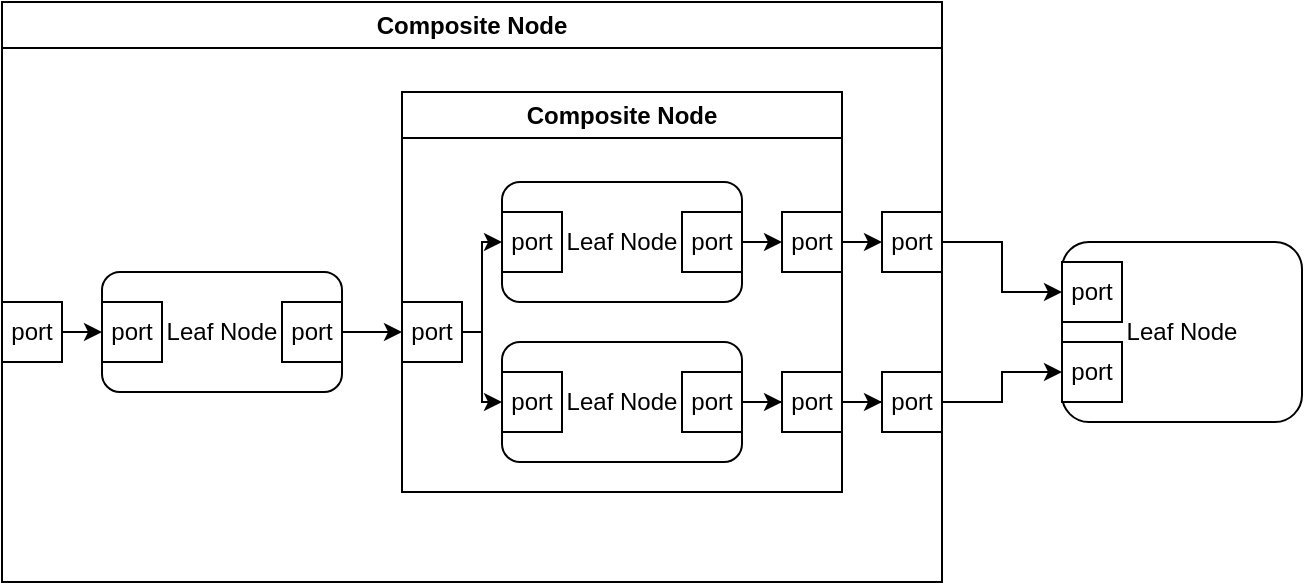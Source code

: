<mxfile version="21.1.2" type="device">
  <diagram name="Page-1" id="DrV8s9u_9aUborw5UL5w">
    <mxGraphModel dx="942" dy="678" grid="1" gridSize="10" guides="1" tooltips="1" connect="1" arrows="1" fold="1" page="1" pageScale="1" pageWidth="850" pageHeight="1100" math="0" shadow="0">
      <root>
        <mxCell id="0" />
        <mxCell id="1" parent="0" />
        <mxCell id="tA-SKmqgJOb-W1CzfeRk-6" value="Composite Node" style="swimlane;whiteSpace=wrap;html=1;startSize=23;" vertex="1" parent="1">
          <mxGeometry x="240" y="190" width="470" height="290" as="geometry" />
        </mxCell>
        <mxCell id="tA-SKmqgJOb-W1CzfeRk-46" style="edgeStyle=orthogonalEdgeStyle;rounded=0;orthogonalLoop=1;jettySize=auto;html=1;exitX=1;exitY=0.5;exitDx=0;exitDy=0;entryX=0;entryY=0.5;entryDx=0;entryDy=0;" edge="1" parent="tA-SKmqgJOb-W1CzfeRk-6" source="tA-SKmqgJOb-W1CzfeRk-12" target="tA-SKmqgJOb-W1CzfeRk-13">
          <mxGeometry relative="1" as="geometry" />
        </mxCell>
        <mxCell id="tA-SKmqgJOb-W1CzfeRk-12" value="port" style="whiteSpace=wrap;html=1;aspect=fixed;" vertex="1" parent="tA-SKmqgJOb-W1CzfeRk-6">
          <mxGeometry y="150" width="30" height="30" as="geometry" />
        </mxCell>
        <mxCell id="tA-SKmqgJOb-W1CzfeRk-16" value="Composite Node" style="swimlane;whiteSpace=wrap;html=1;" vertex="1" parent="tA-SKmqgJOb-W1CzfeRk-6">
          <mxGeometry x="200" y="45" width="220" height="200" as="geometry" />
        </mxCell>
        <mxCell id="tA-SKmqgJOb-W1CzfeRk-17" value="" style="group" vertex="1" connectable="0" parent="tA-SKmqgJOb-W1CzfeRk-16">
          <mxGeometry x="50" y="45" width="120" height="60" as="geometry" />
        </mxCell>
        <mxCell id="tA-SKmqgJOb-W1CzfeRk-18" value="Leaf Node" style="rounded=1;whiteSpace=wrap;html=1;" vertex="1" parent="tA-SKmqgJOb-W1CzfeRk-17">
          <mxGeometry width="120" height="60" as="geometry" />
        </mxCell>
        <mxCell id="tA-SKmqgJOb-W1CzfeRk-19" value="port" style="whiteSpace=wrap;html=1;aspect=fixed;" vertex="1" parent="tA-SKmqgJOb-W1CzfeRk-17">
          <mxGeometry y="15" width="30" height="30" as="geometry" />
        </mxCell>
        <mxCell id="tA-SKmqgJOb-W1CzfeRk-20" value="port" style="whiteSpace=wrap;html=1;aspect=fixed;" vertex="1" parent="tA-SKmqgJOb-W1CzfeRk-17">
          <mxGeometry x="90" y="15" width="30" height="30" as="geometry" />
        </mxCell>
        <mxCell id="tA-SKmqgJOb-W1CzfeRk-21" value="" style="group" vertex="1" connectable="0" parent="tA-SKmqgJOb-W1CzfeRk-16">
          <mxGeometry x="50" y="125" width="120" height="60" as="geometry" />
        </mxCell>
        <mxCell id="tA-SKmqgJOb-W1CzfeRk-22" value="Leaf Node" style="rounded=1;whiteSpace=wrap;html=1;" vertex="1" parent="tA-SKmqgJOb-W1CzfeRk-21">
          <mxGeometry width="120" height="60" as="geometry" />
        </mxCell>
        <mxCell id="tA-SKmqgJOb-W1CzfeRk-23" value="port" style="whiteSpace=wrap;html=1;aspect=fixed;" vertex="1" parent="tA-SKmqgJOb-W1CzfeRk-21">
          <mxGeometry y="15" width="30" height="30" as="geometry" />
        </mxCell>
        <mxCell id="tA-SKmqgJOb-W1CzfeRk-24" value="port" style="whiteSpace=wrap;html=1;aspect=fixed;" vertex="1" parent="tA-SKmqgJOb-W1CzfeRk-21">
          <mxGeometry x="90" y="15" width="30" height="30" as="geometry" />
        </mxCell>
        <mxCell id="tA-SKmqgJOb-W1CzfeRk-42" value="" style="edgeStyle=orthogonalEdgeStyle;rounded=0;orthogonalLoop=1;jettySize=auto;html=1;entryX=0;entryY=0.5;entryDx=0;entryDy=0;" edge="1" parent="tA-SKmqgJOb-W1CzfeRk-16" source="tA-SKmqgJOb-W1CzfeRk-26" target="tA-SKmqgJOb-W1CzfeRk-19">
          <mxGeometry relative="1" as="geometry">
            <Array as="points">
              <mxPoint x="40" y="120" />
              <mxPoint x="40" y="75" />
            </Array>
          </mxGeometry>
        </mxCell>
        <mxCell id="tA-SKmqgJOb-W1CzfeRk-43" style="edgeStyle=orthogonalEdgeStyle;rounded=0;orthogonalLoop=1;jettySize=auto;html=1;exitX=1;exitY=0.5;exitDx=0;exitDy=0;entryX=0;entryY=0.5;entryDx=0;entryDy=0;" edge="1" parent="tA-SKmqgJOb-W1CzfeRk-16" source="tA-SKmqgJOb-W1CzfeRk-26" target="tA-SKmqgJOb-W1CzfeRk-23">
          <mxGeometry relative="1" as="geometry">
            <Array as="points">
              <mxPoint x="40" y="120" />
              <mxPoint x="40" y="155" />
            </Array>
          </mxGeometry>
        </mxCell>
        <mxCell id="tA-SKmqgJOb-W1CzfeRk-26" value="port" style="whiteSpace=wrap;html=1;aspect=fixed;" vertex="1" parent="tA-SKmqgJOb-W1CzfeRk-16">
          <mxGeometry y="105" width="30" height="30" as="geometry" />
        </mxCell>
        <mxCell id="tA-SKmqgJOb-W1CzfeRk-27" value="port" style="whiteSpace=wrap;html=1;aspect=fixed;" vertex="1" parent="tA-SKmqgJOb-W1CzfeRk-16">
          <mxGeometry x="190" y="60" width="30" height="30" as="geometry" />
        </mxCell>
        <mxCell id="tA-SKmqgJOb-W1CzfeRk-28" value="port" style="whiteSpace=wrap;html=1;aspect=fixed;" vertex="1" parent="tA-SKmqgJOb-W1CzfeRk-16">
          <mxGeometry x="190" y="140" width="30" height="30" as="geometry" />
        </mxCell>
        <mxCell id="tA-SKmqgJOb-W1CzfeRk-41" value="" style="edgeStyle=orthogonalEdgeStyle;rounded=0;orthogonalLoop=1;jettySize=auto;html=1;entryX=0;entryY=0.5;entryDx=0;entryDy=0;" edge="1" parent="tA-SKmqgJOb-W1CzfeRk-16" source="tA-SKmqgJOb-W1CzfeRk-24" target="tA-SKmqgJOb-W1CzfeRk-28">
          <mxGeometry relative="1" as="geometry" />
        </mxCell>
        <mxCell id="tA-SKmqgJOb-W1CzfeRk-29" value="port" style="whiteSpace=wrap;html=1;aspect=fixed;" vertex="1" parent="tA-SKmqgJOb-W1CzfeRk-6">
          <mxGeometry x="440" y="105" width="30" height="30" as="geometry" />
        </mxCell>
        <mxCell id="tA-SKmqgJOb-W1CzfeRk-30" value="port" style="whiteSpace=wrap;html=1;aspect=fixed;" vertex="1" parent="tA-SKmqgJOb-W1CzfeRk-6">
          <mxGeometry x="440" y="185" width="30" height="30" as="geometry" />
        </mxCell>
        <mxCell id="tA-SKmqgJOb-W1CzfeRk-37" style="edgeStyle=orthogonalEdgeStyle;rounded=0;orthogonalLoop=1;jettySize=auto;html=1;exitX=1;exitY=0.5;exitDx=0;exitDy=0;entryX=0;entryY=0.5;entryDx=0;entryDy=0;" edge="1" parent="tA-SKmqgJOb-W1CzfeRk-6" source="tA-SKmqgJOb-W1CzfeRk-27" target="tA-SKmqgJOb-W1CzfeRk-29">
          <mxGeometry relative="1" as="geometry" />
        </mxCell>
        <mxCell id="tA-SKmqgJOb-W1CzfeRk-38" value="" style="edgeStyle=orthogonalEdgeStyle;rounded=0;orthogonalLoop=1;jettySize=auto;html=1;entryX=0;entryY=0.5;entryDx=0;entryDy=0;" edge="1" parent="tA-SKmqgJOb-W1CzfeRk-6" source="tA-SKmqgJOb-W1CzfeRk-28" target="tA-SKmqgJOb-W1CzfeRk-30">
          <mxGeometry relative="1" as="geometry" />
        </mxCell>
        <mxCell id="tA-SKmqgJOb-W1CzfeRk-40" value="" style="edgeStyle=orthogonalEdgeStyle;rounded=0;orthogonalLoop=1;jettySize=auto;html=1;" edge="1" parent="tA-SKmqgJOb-W1CzfeRk-6" source="tA-SKmqgJOb-W1CzfeRk-20">
          <mxGeometry relative="1" as="geometry">
            <mxPoint x="390" y="120" as="targetPoint" />
          </mxGeometry>
        </mxCell>
        <mxCell id="tA-SKmqgJOb-W1CzfeRk-44" style="edgeStyle=orthogonalEdgeStyle;rounded=0;orthogonalLoop=1;jettySize=auto;html=1;exitX=1;exitY=0.5;exitDx=0;exitDy=0;entryX=0;entryY=0.5;entryDx=0;entryDy=0;" edge="1" parent="tA-SKmqgJOb-W1CzfeRk-6" source="tA-SKmqgJOb-W1CzfeRk-14" target="tA-SKmqgJOb-W1CzfeRk-26">
          <mxGeometry relative="1" as="geometry">
            <Array as="points">
              <mxPoint x="170" y="165" />
            </Array>
          </mxGeometry>
        </mxCell>
        <mxCell id="tA-SKmqgJOb-W1CzfeRk-15" value="" style="group" vertex="1" connectable="0" parent="tA-SKmqgJOb-W1CzfeRk-6">
          <mxGeometry x="50" y="135" width="120" height="60" as="geometry" />
        </mxCell>
        <mxCell id="tA-SKmqgJOb-W1CzfeRk-11" value="Leaf Node" style="rounded=1;whiteSpace=wrap;html=1;" vertex="1" parent="tA-SKmqgJOb-W1CzfeRk-15">
          <mxGeometry width="120" height="60" as="geometry" />
        </mxCell>
        <mxCell id="tA-SKmqgJOb-W1CzfeRk-13" value="port" style="whiteSpace=wrap;html=1;aspect=fixed;" vertex="1" parent="tA-SKmqgJOb-W1CzfeRk-15">
          <mxGeometry y="15" width="30" height="30" as="geometry" />
        </mxCell>
        <mxCell id="tA-SKmqgJOb-W1CzfeRk-14" value="port" style="whiteSpace=wrap;html=1;aspect=fixed;" vertex="1" parent="tA-SKmqgJOb-W1CzfeRk-15">
          <mxGeometry x="90" y="15" width="30" height="30" as="geometry" />
        </mxCell>
        <mxCell id="tA-SKmqgJOb-W1CzfeRk-31" value="" style="group" vertex="1" connectable="0" parent="1">
          <mxGeometry x="770" y="290" width="120" height="120" as="geometry" />
        </mxCell>
        <mxCell id="tA-SKmqgJOb-W1CzfeRk-32" value="Leaf Node" style="rounded=1;whiteSpace=wrap;html=1;" vertex="1" parent="tA-SKmqgJOb-W1CzfeRk-31">
          <mxGeometry y="20" width="120" height="90" as="geometry" />
        </mxCell>
        <mxCell id="tA-SKmqgJOb-W1CzfeRk-33" value="port" style="whiteSpace=wrap;html=1;aspect=fixed;" vertex="1" parent="tA-SKmqgJOb-W1CzfeRk-31">
          <mxGeometry y="30" width="30" height="30" as="geometry" />
        </mxCell>
        <mxCell id="tA-SKmqgJOb-W1CzfeRk-35" value="port" style="whiteSpace=wrap;html=1;aspect=fixed;" vertex="1" parent="tA-SKmqgJOb-W1CzfeRk-31">
          <mxGeometry y="70" width="30" height="30" as="geometry" />
        </mxCell>
        <mxCell id="tA-SKmqgJOb-W1CzfeRk-36" style="edgeStyle=orthogonalEdgeStyle;rounded=0;orthogonalLoop=1;jettySize=auto;html=1;exitX=1;exitY=0.5;exitDx=0;exitDy=0;entryX=0;entryY=0.5;entryDx=0;entryDy=0;" edge="1" parent="1" source="tA-SKmqgJOb-W1CzfeRk-29" target="tA-SKmqgJOb-W1CzfeRk-33">
          <mxGeometry relative="1" as="geometry" />
        </mxCell>
        <mxCell id="tA-SKmqgJOb-W1CzfeRk-39" value="" style="edgeStyle=orthogonalEdgeStyle;rounded=0;orthogonalLoop=1;jettySize=auto;html=1;" edge="1" parent="1" source="tA-SKmqgJOb-W1CzfeRk-30" target="tA-SKmqgJOb-W1CzfeRk-35">
          <mxGeometry relative="1" as="geometry" />
        </mxCell>
      </root>
    </mxGraphModel>
  </diagram>
</mxfile>
